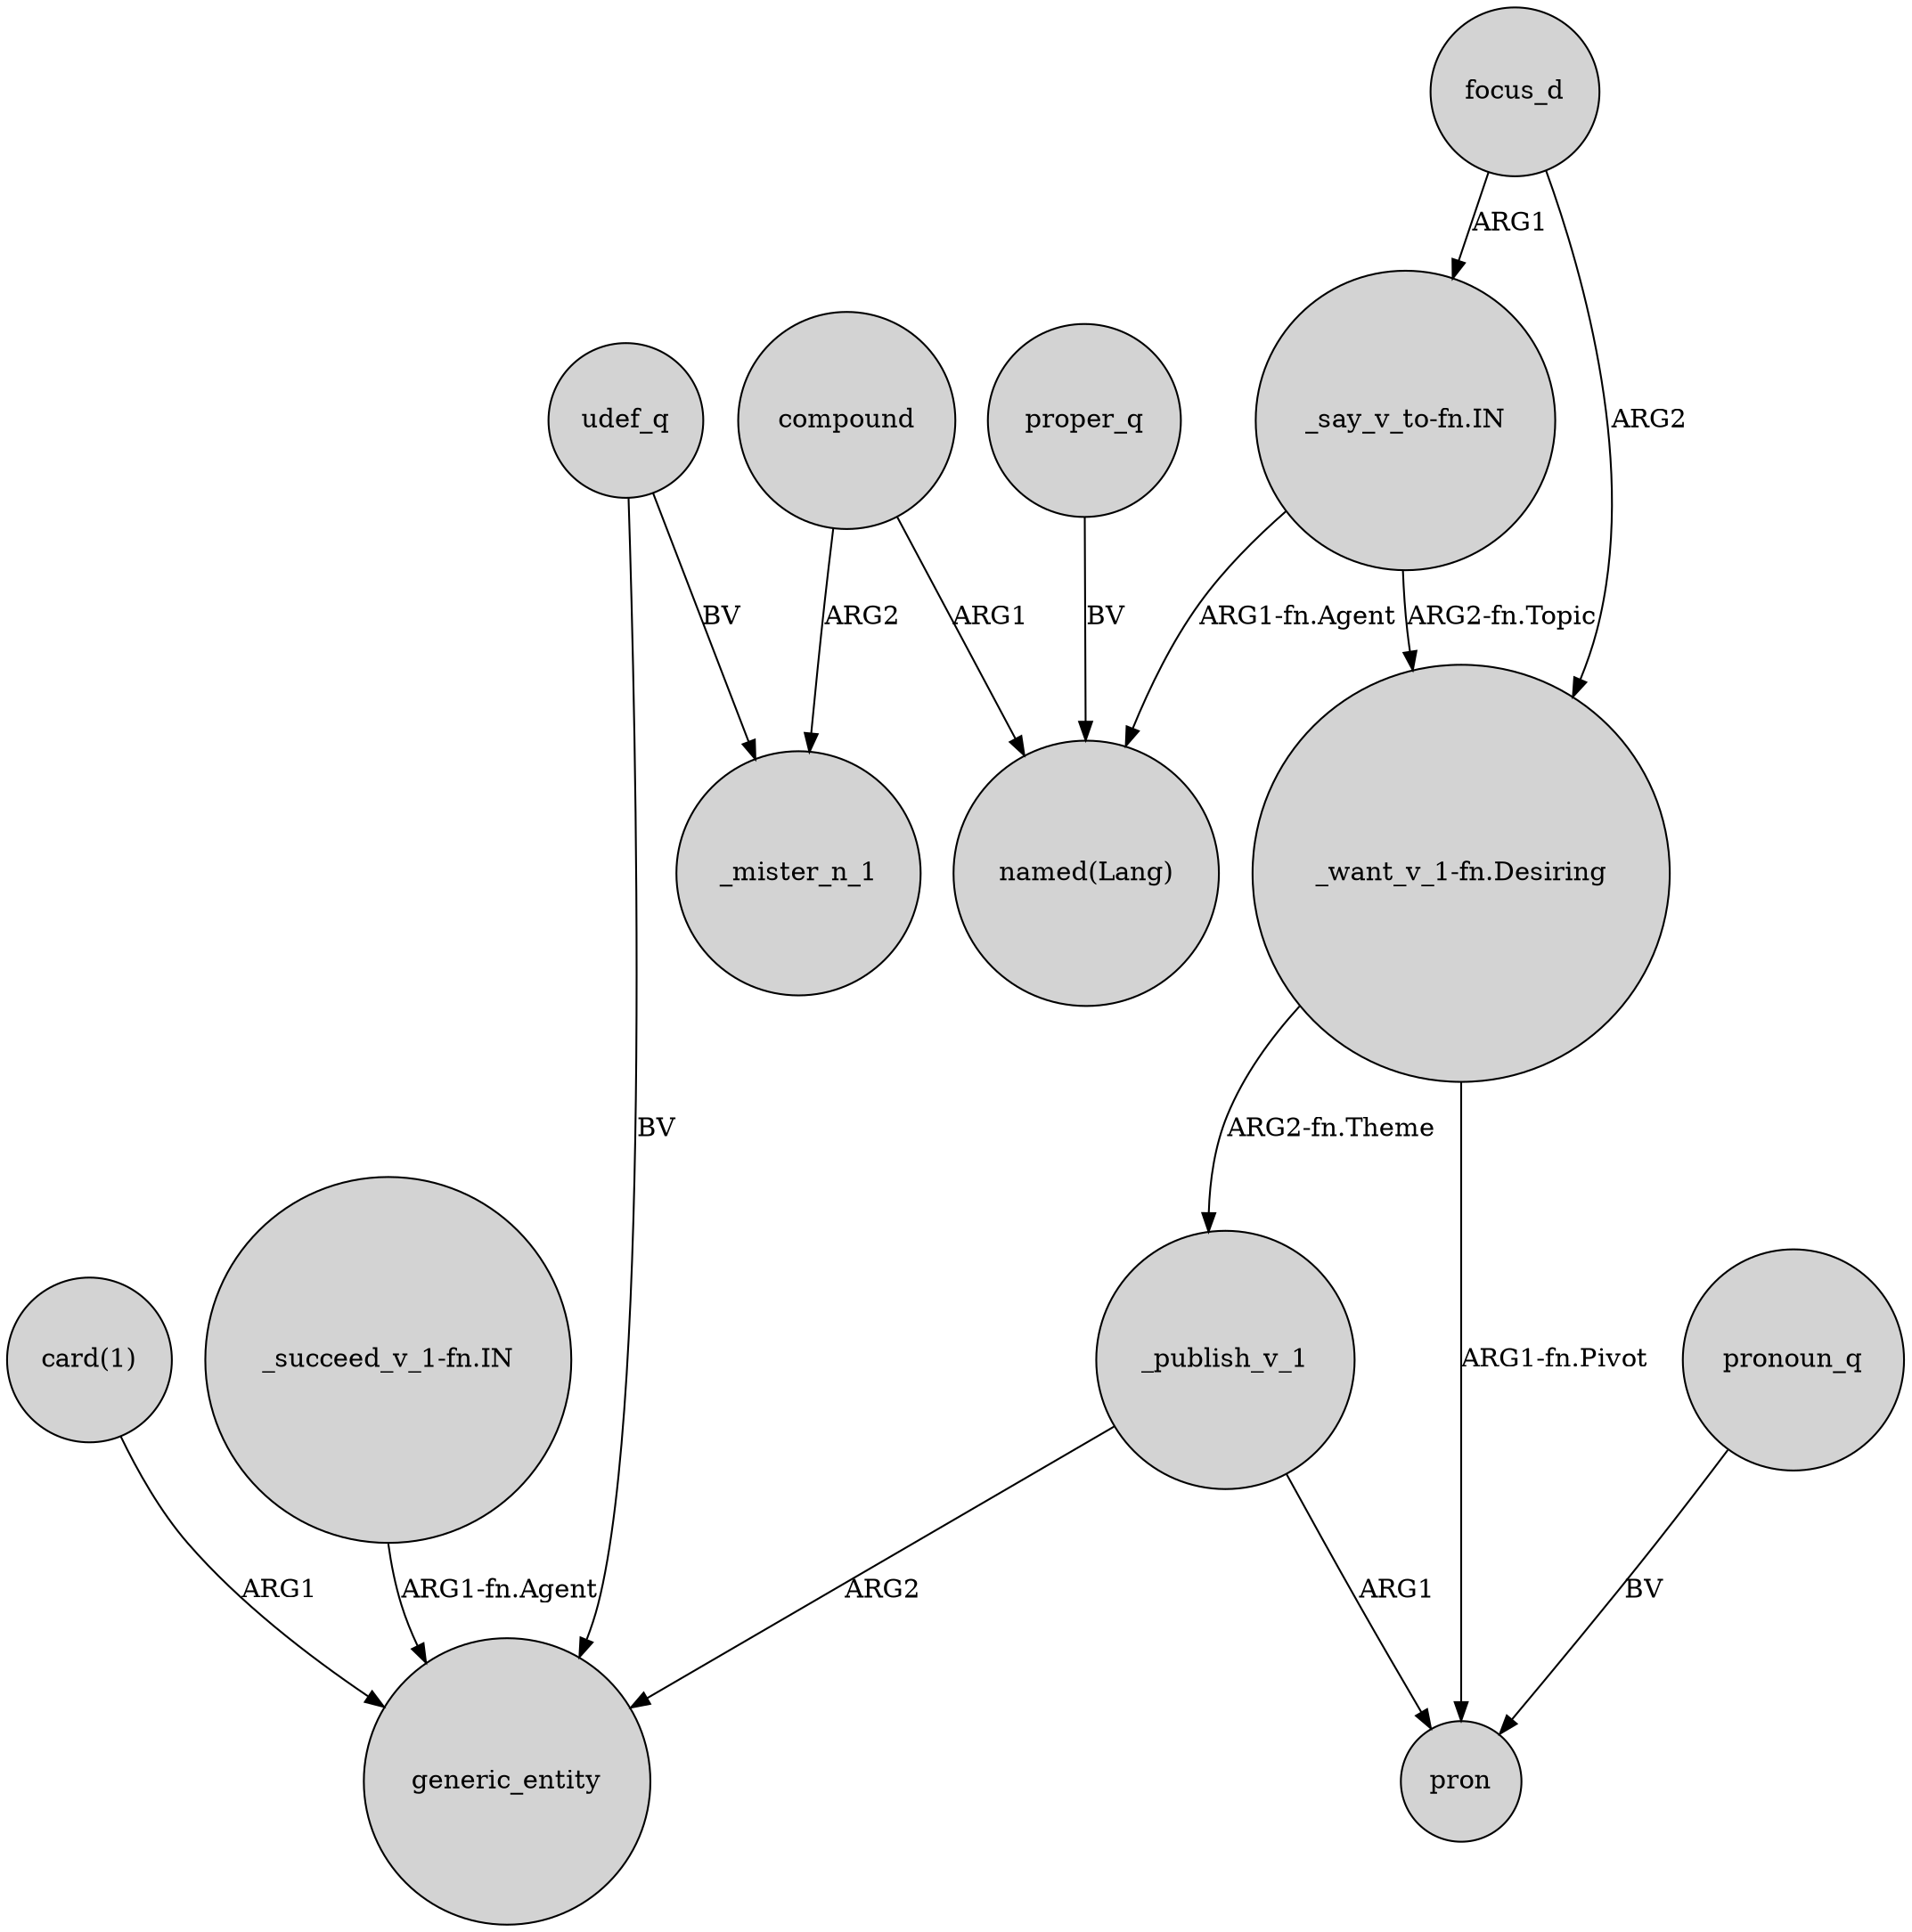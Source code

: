 digraph {
	node [shape=circle style=filled]
	"_want_v_1-fn.Desiring" -> pron [label="ARG1-fn.Pivot"]
	udef_q -> _mister_n_1 [label=BV]
	_publish_v_1 -> generic_entity [label=ARG2]
	"_want_v_1-fn.Desiring" -> _publish_v_1 [label="ARG2-fn.Theme"]
	focus_d -> "_want_v_1-fn.Desiring" [label=ARG2]
	"card(1)" -> generic_entity [label=ARG1]
	"_say_v_to-fn.IN" -> "named(Lang)" [label="ARG1-fn.Agent"]
	_publish_v_1 -> pron [label=ARG1]
	"_say_v_to-fn.IN" -> "_want_v_1-fn.Desiring" [label="ARG2-fn.Topic"]
	proper_q -> "named(Lang)" [label=BV]
	udef_q -> generic_entity [label=BV]
	compound -> "named(Lang)" [label=ARG1]
	"_succeed_v_1-fn.IN" -> generic_entity [label="ARG1-fn.Agent"]
	compound -> _mister_n_1 [label=ARG2]
	focus_d -> "_say_v_to-fn.IN" [label=ARG1]
	pronoun_q -> pron [label=BV]
}
